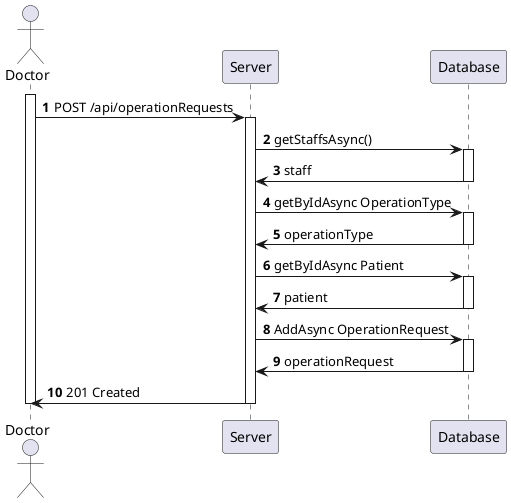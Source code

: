 @startuml process-view

autonumber

actor Doctor as  "Doctor"
participant "Server" as Server
participant "Database" as Database

activate Doctor
    Doctor->Server:POST /api/operationRequests
    activate Server

        Server->Database:getStaffsAsync()
        activate Database

            Server<-Database:staff
        deactivate Database

        
        Server->Database:getByIdAsync OperationType
        activate Database

            Server<-Database:operationType
        deactivate Database

        Server->Database:getByIdAsync Patient
        activate Database

            Server<-Database:patient
        deactivate Database

        Server->Database:AddAsync OperationRequest
        activate Database

            Server<-Database:operationRequest
        deactivate Database

        Doctor<-Server:201 Created
    deactivate Server
deactivate Doctor

@enduml
